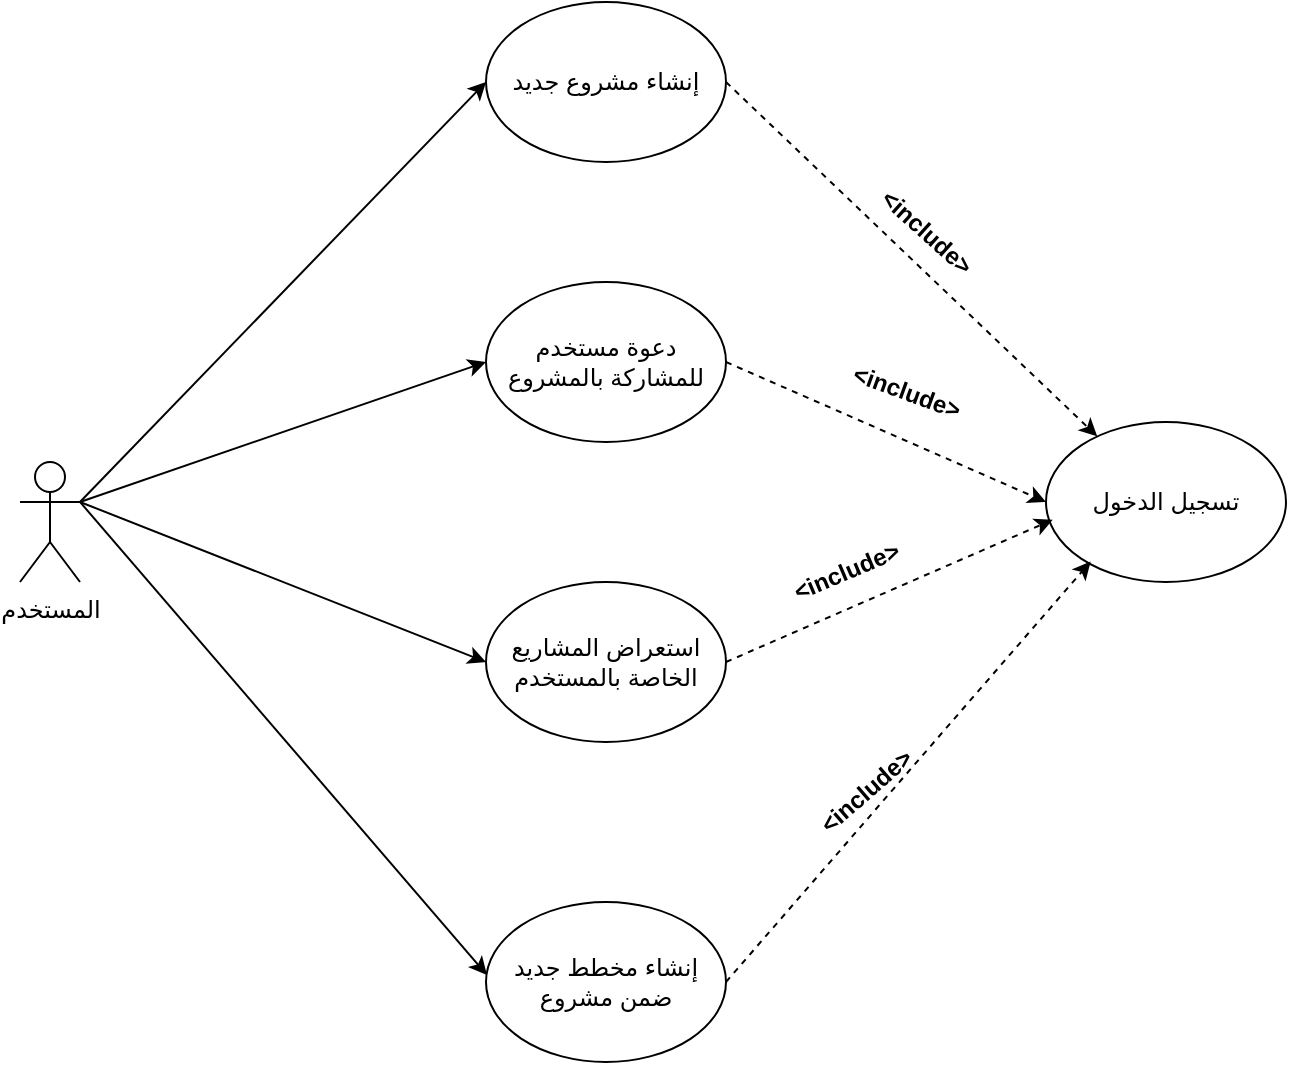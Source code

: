 <mxfile version="24.7.7">
  <diagram name="Page-1" id="zChRa0wgHdANf_wTVHL-">
    <mxGraphModel dx="1097" dy="605" grid="1" gridSize="10" guides="1" tooltips="1" connect="1" arrows="1" fold="1" page="1" pageScale="1" pageWidth="850" pageHeight="1100" math="0" shadow="0">
      <root>
        <mxCell id="0" />
        <mxCell id="1" parent="0" />
        <mxCell id="rL4twkD7KEl90aD-xms7-7" style="rounded=0;orthogonalLoop=1;jettySize=auto;html=1;entryX=0;entryY=0.5;entryDx=0;entryDy=0;exitX=1;exitY=0.333;exitDx=0;exitDy=0;exitPerimeter=0;" parent="1" target="rL4twkD7KEl90aD-xms7-9" edge="1" source="rL4twkD7KEl90aD-xms7-8">
          <mxGeometry relative="1" as="geometry">
            <mxPoint x="220" y="500" as="sourcePoint" />
          </mxGeometry>
        </mxCell>
        <mxCell id="rL4twkD7KEl90aD-xms7-8" value="المستخدم" style="shape=umlActor;verticalLabelPosition=bottom;verticalAlign=top;html=1;outlineConnect=0;" parent="1" vertex="1">
          <mxGeometry x="207" y="510" width="30" height="60" as="geometry" />
        </mxCell>
        <mxCell id="rL4twkD7KEl90aD-xms7-11" style="rounded=0;orthogonalLoop=1;jettySize=auto;html=1;exitX=1;exitY=0.5;exitDx=0;exitDy=0;dashed=1;" parent="1" source="rL4twkD7KEl90aD-xms7-9" target="rL4twkD7KEl90aD-xms7-10" edge="1">
          <mxGeometry relative="1" as="geometry" />
        </mxCell>
        <mxCell id="rL4twkD7KEl90aD-xms7-9" value="إنشاء مشروع جديد" style="ellipse;whiteSpace=wrap;html=1;" parent="1" vertex="1">
          <mxGeometry x="440" y="280" width="120" height="80" as="geometry" />
        </mxCell>
        <mxCell id="rL4twkD7KEl90aD-xms7-10" value="تسجيل الدخول" style="ellipse;whiteSpace=wrap;html=1;" parent="1" vertex="1">
          <mxGeometry x="720" y="490" width="120" height="80" as="geometry" />
        </mxCell>
        <mxCell id="rL4twkD7KEl90aD-xms7-12" value="&lt;b&gt;&amp;lt;include&amp;gt;&lt;/b&gt;" style="text;html=1;align=center;verticalAlign=middle;resizable=0;points=[];autosize=1;strokeColor=none;fillColor=none;rotation=20;" parent="1" vertex="1">
          <mxGeometry x="610" y="460" width="80" height="30" as="geometry" />
        </mxCell>
        <mxCell id="rL4twkD7KEl90aD-xms7-14" value="دعوة مستخدم للمشاركة بالمشروع" style="ellipse;whiteSpace=wrap;html=1;" parent="1" vertex="1">
          <mxGeometry x="440" y="420" width="120" height="80" as="geometry" />
        </mxCell>
        <mxCell id="rL4twkD7KEl90aD-xms7-16" style="rounded=0;orthogonalLoop=1;jettySize=auto;html=1;exitX=1;exitY=0.333;exitDx=0;exitDy=0;exitPerimeter=0;entryX=0;entryY=0.5;entryDx=0;entryDy=0;" parent="1" source="rL4twkD7KEl90aD-xms7-8" target="rL4twkD7KEl90aD-xms7-14" edge="1">
          <mxGeometry relative="1" as="geometry">
            <mxPoint x="210" y="547" as="sourcePoint" />
            <mxPoint x="438" y="501" as="targetPoint" />
          </mxGeometry>
        </mxCell>
        <mxCell id="rL4twkD7KEl90aD-xms7-17" style="rounded=0;orthogonalLoop=1;jettySize=auto;html=1;dashed=1;exitX=1;exitY=0.5;exitDx=0;exitDy=0;entryX=0;entryY=0.5;entryDx=0;entryDy=0;" parent="1" source="rL4twkD7KEl90aD-xms7-14" target="rL4twkD7KEl90aD-xms7-10" edge="1">
          <mxGeometry relative="1" as="geometry">
            <mxPoint x="550" y="591" as="sourcePoint" />
            <mxPoint x="760" y="590" as="targetPoint" />
          </mxGeometry>
        </mxCell>
        <mxCell id="rL4twkD7KEl90aD-xms7-19" value="&lt;b&gt;&amp;lt;include&amp;gt;&lt;/b&gt;" style="text;html=1;align=center;verticalAlign=middle;resizable=0;points=[];autosize=1;strokeColor=none;fillColor=none;rotation=-23;" parent="1" vertex="1">
          <mxGeometry x="580" y="550" width="80" height="30" as="geometry" />
        </mxCell>
        <mxCell id="rL4twkD7KEl90aD-xms7-20" value="استعراض المشاريع الخاصة بالمستخدم" style="ellipse;whiteSpace=wrap;html=1;" parent="1" vertex="1">
          <mxGeometry x="440" y="570" width="120" height="80" as="geometry" />
        </mxCell>
        <mxCell id="rL4twkD7KEl90aD-xms7-21" style="rounded=0;orthogonalLoop=1;jettySize=auto;html=1;entryX=0;entryY=0.5;entryDx=0;entryDy=0;exitX=1;exitY=0.333;exitDx=0;exitDy=0;exitPerimeter=0;" parent="1" source="rL4twkD7KEl90aD-xms7-8" target="rL4twkD7KEl90aD-xms7-20" edge="1">
          <mxGeometry relative="1" as="geometry">
            <mxPoint x="200" y="530" as="sourcePoint" />
            <mxPoint x="435" y="600" as="targetPoint" />
          </mxGeometry>
        </mxCell>
        <mxCell id="rL4twkD7KEl90aD-xms7-22" style="rounded=0;orthogonalLoop=1;jettySize=auto;html=1;dashed=1;exitX=1;exitY=0.5;exitDx=0;exitDy=0;entryX=0.028;entryY=0.611;entryDx=0;entryDy=0;entryPerimeter=0;" parent="1" source="rL4twkD7KEl90aD-xms7-20" target="rL4twkD7KEl90aD-xms7-10" edge="1">
          <mxGeometry relative="1" as="geometry">
            <mxPoint x="555" y="600" as="sourcePoint" />
            <mxPoint x="760" y="570" as="targetPoint" />
          </mxGeometry>
        </mxCell>
        <mxCell id="rL4twkD7KEl90aD-xms7-23" style="rounded=0;orthogonalLoop=1;jettySize=auto;html=1;entryX=0.004;entryY=0.456;entryDx=0;entryDy=0;entryPerimeter=0;exitX=1;exitY=0.333;exitDx=0;exitDy=0;exitPerimeter=0;" parent="1" target="rL4twkD7KEl90aD-xms7-24" edge="1" source="rL4twkD7KEl90aD-xms7-8">
          <mxGeometry relative="1" as="geometry">
            <mxPoint x="220" y="520" as="sourcePoint" />
            <mxPoint x="420" y="830" as="targetPoint" />
          </mxGeometry>
        </mxCell>
        <mxCell id="rL4twkD7KEl90aD-xms7-24" value="إنشاء مخطط جديد ضمن مشروع" style="ellipse;whiteSpace=wrap;html=1;" parent="1" vertex="1">
          <mxGeometry x="440" y="730" width="120" height="80" as="geometry" />
        </mxCell>
        <mxCell id="rL4twkD7KEl90aD-xms7-25" style="rounded=0;orthogonalLoop=1;jettySize=auto;html=1;dashed=1;exitX=1;exitY=0.5;exitDx=0;exitDy=0;entryX=0.186;entryY=0.872;entryDx=0;entryDy=0;entryPerimeter=0;" parent="1" source="rL4twkD7KEl90aD-xms7-24" edge="1" target="rL4twkD7KEl90aD-xms7-10">
          <mxGeometry relative="1" as="geometry">
            <mxPoint x="555" y="720" as="sourcePoint" />
            <mxPoint x="763" y="579" as="targetPoint" />
          </mxGeometry>
        </mxCell>
        <mxCell id="XtCXvII8FJOysdfNKE1U-1" value="&lt;b&gt;&amp;lt;include&amp;gt;&lt;/b&gt;" style="text;html=1;align=center;verticalAlign=middle;resizable=0;points=[];autosize=1;strokeColor=none;fillColor=none;rotation=42;" vertex="1" parent="1">
          <mxGeometry x="620" y="380" width="80" height="30" as="geometry" />
        </mxCell>
        <mxCell id="XtCXvII8FJOysdfNKE1U-2" value="&lt;b&gt;&amp;lt;include&amp;gt;&lt;/b&gt;" style="text;html=1;align=center;verticalAlign=middle;resizable=0;points=[];autosize=1;strokeColor=none;fillColor=none;rotation=-41;" vertex="1" parent="1">
          <mxGeometry x="590" y="660" width="80" height="30" as="geometry" />
        </mxCell>
      </root>
    </mxGraphModel>
  </diagram>
</mxfile>
